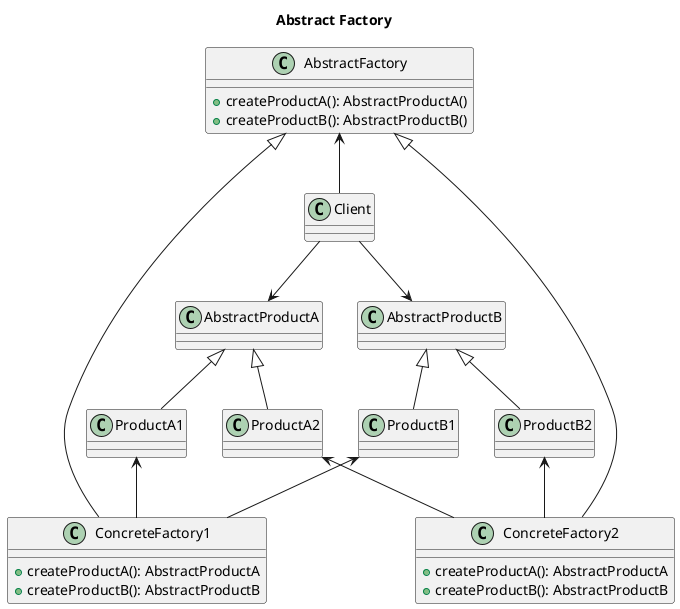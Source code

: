 @startuml

title Abstract Factory

class AbstractFactory {
    + createProductA(): AbstractProductA()
    + createProductB(): AbstractProductB()
}
class Client
class ConcreteFactory1 {
    + createProductA(): AbstractProductA
    + createProductB(): AbstractProductB
}
class ConcreteFactory2 {
    + createProductA(): AbstractProductA
    + createProductB(): AbstractProductB
}
class AbstractProductA
class AbstractProductB
class ProductA1
class ProductA2
class ProductB1
class ProductB2

AbstractFactory <-- Client
AbstractFactory <|-- ConcreteFactory1
AbstractFactory <|-- ConcreteFactory2
Client --> AbstractProductA
Client --> AbstractProductB
AbstractProductA <|-- ProductA1
AbstractProductA <|-- ProductA2
AbstractProductB <|-- ProductB1
AbstractProductB <|-- ProductB2
ProductA1 <-- ConcreteFactory1
ProductB1 <-- ConcreteFactory1
ProductA2 <-- ConcreteFactory2
ProductB2 <-- ConcreteFactory2

@enduml